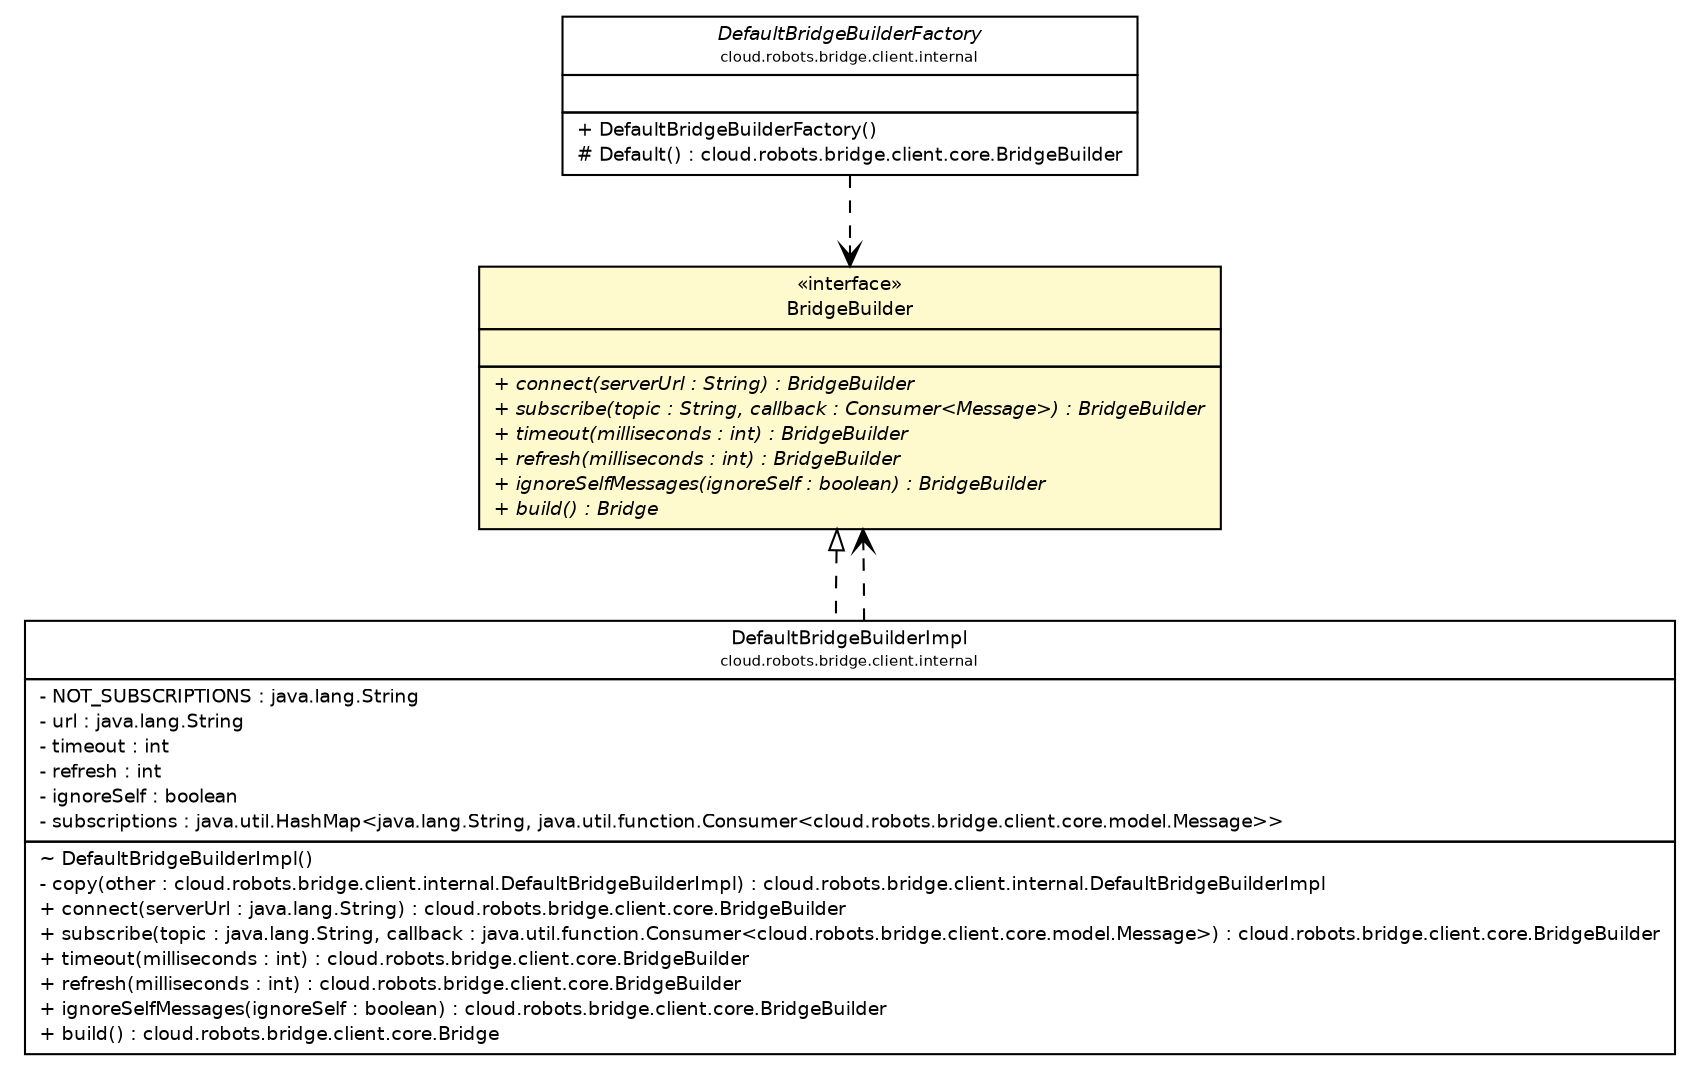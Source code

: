 #!/usr/local/bin/dot
#
# Class diagram 
# Generated by UMLGraph version R5_6-24-gf6e263 (http://www.umlgraph.org/)
#

digraph G {
	edge [fontname="Helvetica",fontsize=10,labelfontname="Helvetica",labelfontsize=10];
	node [fontname="Helvetica",fontsize=10,shape=plaintext];
	nodesep=0.25;
	ranksep=0.5;
	// cloud.robots.bridge.client.core.BridgeBuilder
	c154 [label=<<table title="cloud.robots.bridge.client.core.BridgeBuilder" border="0" cellborder="1" cellspacing="0" cellpadding="2" port="p" bgcolor="lemonChiffon" href="./BridgeBuilder.html">
		<tr><td><table border="0" cellspacing="0" cellpadding="1">
<tr><td align="center" balign="center"> &#171;interface&#187; </td></tr>
<tr><td align="center" balign="center"> BridgeBuilder </td></tr>
		</table></td></tr>
		<tr><td><table border="0" cellspacing="0" cellpadding="1">
<tr><td align="left" balign="left">  </td></tr>
		</table></td></tr>
		<tr><td><table border="0" cellspacing="0" cellpadding="1">
<tr><td align="left" balign="left"><font face="Helvetica-Oblique" point-size="9.0"> + connect(serverUrl : String) : BridgeBuilder </font></td></tr>
<tr><td align="left" balign="left"><font face="Helvetica-Oblique" point-size="9.0"> + subscribe(topic : String, callback : Consumer&lt;Message&gt;) : BridgeBuilder </font></td></tr>
<tr><td align="left" balign="left"><font face="Helvetica-Oblique" point-size="9.0"> + timeout(milliseconds : int) : BridgeBuilder </font></td></tr>
<tr><td align="left" balign="left"><font face="Helvetica-Oblique" point-size="9.0"> + refresh(milliseconds : int) : BridgeBuilder </font></td></tr>
<tr><td align="left" balign="left"><font face="Helvetica-Oblique" point-size="9.0"> + ignoreSelfMessages(ignoreSelf : boolean) : BridgeBuilder </font></td></tr>
<tr><td align="left" balign="left"><font face="Helvetica-Oblique" point-size="9.0"> + build() : Bridge </font></td></tr>
		</table></td></tr>
		</table>>, URL="./BridgeBuilder.html", fontname="Helvetica", fontcolor="black", fontsize=9.0];
	// cloud.robots.bridge.client.internal.DefaultBridgeBuilderFactory
	c158 [label=<<table title="cloud.robots.bridge.client.internal.DefaultBridgeBuilderFactory" border="0" cellborder="1" cellspacing="0" cellpadding="2" port="p" href="../internal/DefaultBridgeBuilderFactory.html">
		<tr><td><table border="0" cellspacing="0" cellpadding="1">
<tr><td align="center" balign="center"><font face="Helvetica-Oblique"> DefaultBridgeBuilderFactory </font></td></tr>
<tr><td align="center" balign="center"><font point-size="7.0"> cloud.robots.bridge.client.internal </font></td></tr>
		</table></td></tr>
		<tr><td><table border="0" cellspacing="0" cellpadding="1">
<tr><td align="left" balign="left">  </td></tr>
		</table></td></tr>
		<tr><td><table border="0" cellspacing="0" cellpadding="1">
<tr><td align="left" balign="left"> + DefaultBridgeBuilderFactory() </td></tr>
<tr><td align="left" balign="left"> # Default() : cloud.robots.bridge.client.core.BridgeBuilder </td></tr>
		</table></td></tr>
		</table>>, URL="../internal/DefaultBridgeBuilderFactory.html", fontname="Helvetica", fontcolor="black", fontsize=9.0];
	// cloud.robots.bridge.client.internal.DefaultBridgeBuilderImpl
	c159 [label=<<table title="cloud.robots.bridge.client.internal.DefaultBridgeBuilderImpl" border="0" cellborder="1" cellspacing="0" cellpadding="2" port="p" href="../internal/DefaultBridgeBuilderImpl.html">
		<tr><td><table border="0" cellspacing="0" cellpadding="1">
<tr><td align="center" balign="center"> DefaultBridgeBuilderImpl </td></tr>
<tr><td align="center" balign="center"><font point-size="7.0"> cloud.robots.bridge.client.internal </font></td></tr>
		</table></td></tr>
		<tr><td><table border="0" cellspacing="0" cellpadding="1">
<tr><td align="left" balign="left"> - NOT_SUBSCRIPTIONS : java.lang.String </td></tr>
<tr><td align="left" balign="left"> - url : java.lang.String </td></tr>
<tr><td align="left" balign="left"> - timeout : int </td></tr>
<tr><td align="left" balign="left"> - refresh : int </td></tr>
<tr><td align="left" balign="left"> - ignoreSelf : boolean </td></tr>
<tr><td align="left" balign="left"> - subscriptions : java.util.HashMap&lt;java.lang.String, java.util.function.Consumer&lt;cloud.robots.bridge.client.core.model.Message&gt;&gt; </td></tr>
		</table></td></tr>
		<tr><td><table border="0" cellspacing="0" cellpadding="1">
<tr><td align="left" balign="left"> ~ DefaultBridgeBuilderImpl() </td></tr>
<tr><td align="left" balign="left"> - copy(other : cloud.robots.bridge.client.internal.DefaultBridgeBuilderImpl) : cloud.robots.bridge.client.internal.DefaultBridgeBuilderImpl </td></tr>
<tr><td align="left" balign="left"> + connect(serverUrl : java.lang.String) : cloud.robots.bridge.client.core.BridgeBuilder </td></tr>
<tr><td align="left" balign="left"> + subscribe(topic : java.lang.String, callback : java.util.function.Consumer&lt;cloud.robots.bridge.client.core.model.Message&gt;) : cloud.robots.bridge.client.core.BridgeBuilder </td></tr>
<tr><td align="left" balign="left"> + timeout(milliseconds : int) : cloud.robots.bridge.client.core.BridgeBuilder </td></tr>
<tr><td align="left" balign="left"> + refresh(milliseconds : int) : cloud.robots.bridge.client.core.BridgeBuilder </td></tr>
<tr><td align="left" balign="left"> + ignoreSelfMessages(ignoreSelf : boolean) : cloud.robots.bridge.client.core.BridgeBuilder </td></tr>
<tr><td align="left" balign="left"> + build() : cloud.robots.bridge.client.core.Bridge </td></tr>
		</table></td></tr>
		</table>>, URL="../internal/DefaultBridgeBuilderImpl.html", fontname="Helvetica", fontcolor="black", fontsize=9.0];
	//cloud.robots.bridge.client.internal.DefaultBridgeBuilderImpl implements cloud.robots.bridge.client.core.BridgeBuilder
	c154:p -> c159:p [dir=back,arrowtail=empty,style=dashed];
	// cloud.robots.bridge.client.internal.DefaultBridgeBuilderFactory DEPEND cloud.robots.bridge.client.core.BridgeBuilder
	c158:p -> c154:p [taillabel="", label="", headlabel="", fontname="Helvetica", fontcolor="black", fontsize=10.0, color="black", arrowhead=open, style=dashed];
	// cloud.robots.bridge.client.internal.DefaultBridgeBuilderImpl DEPEND cloud.robots.bridge.client.core.BridgeBuilder
	c159:p -> c154:p [taillabel="", label="", headlabel="", fontname="Helvetica", fontcolor="black", fontsize=10.0, color="black", arrowhead=open, style=dashed];
}

